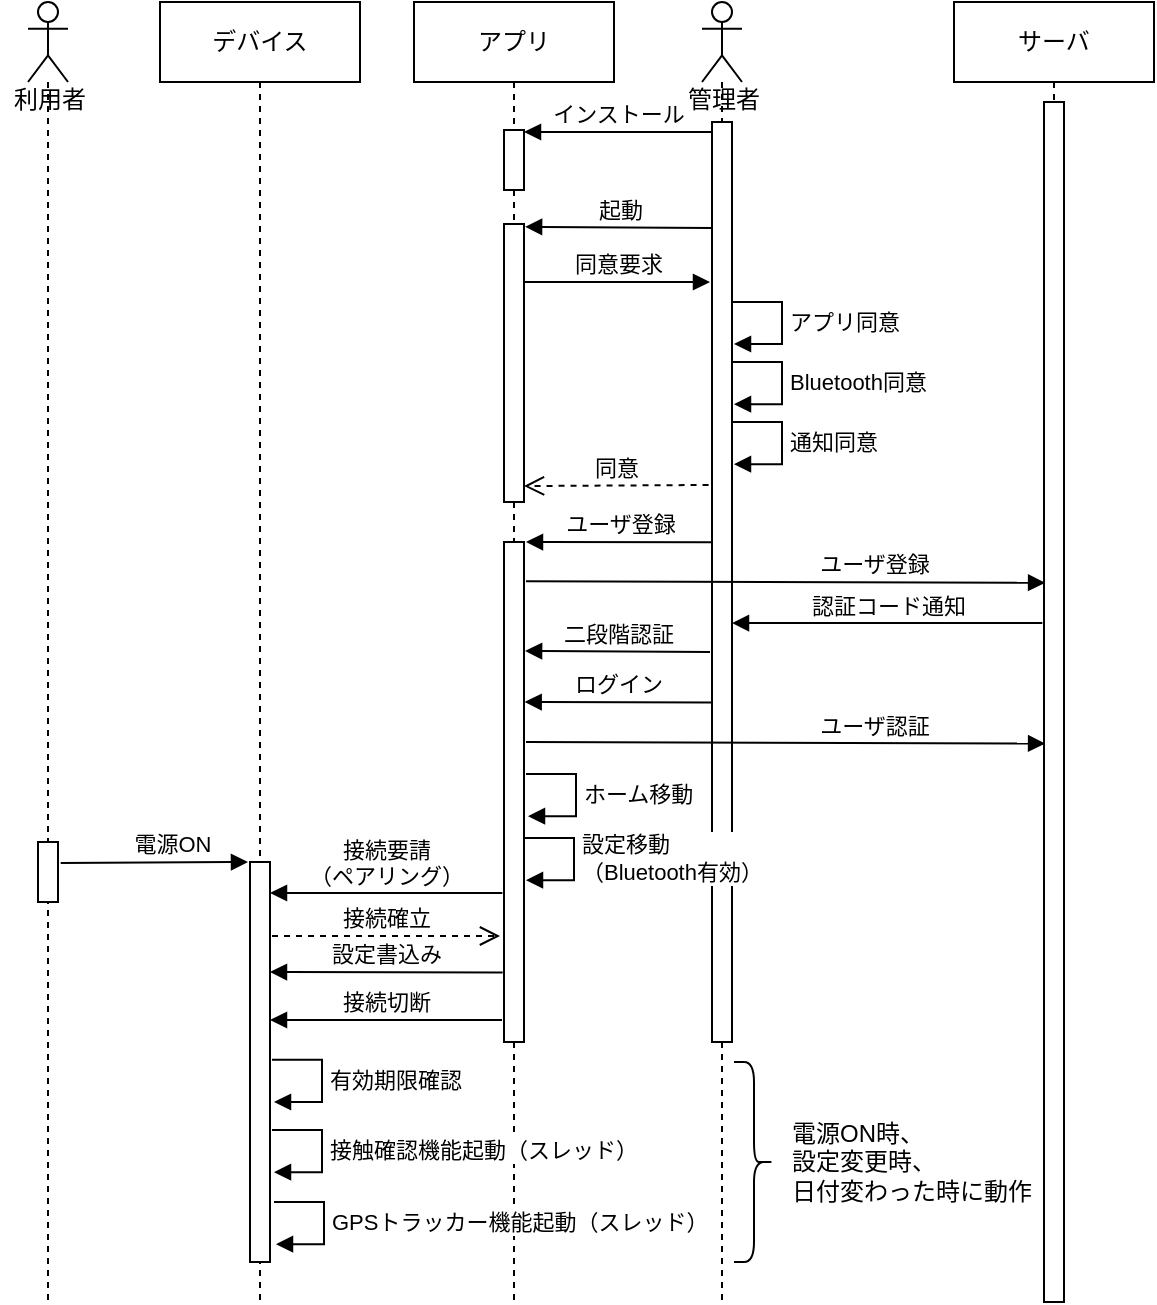 <mxfile version="13.10.0" type="embed">
    <diagram id="gWgZ1VXOxSpSqPL8LduL" name="ページ1">
        <mxGraphModel dx="1118" dy="790" grid="1" gridSize="10" guides="1" tooltips="1" connect="1" arrows="1" fold="1" page="1" pageScale="1" pageWidth="827" pageHeight="1169" math="0" shadow="0">
            <root>
                <mxCell id="0"/>
                <mxCell id="1" parent="0"/>
                <mxCell id="3" value="" style="shape=umlLifeline;participant=umlActor;perimeter=lifelinePerimeter;whiteSpace=wrap;html=1;container=1;collapsible=0;recursiveResize=0;verticalAlign=top;spacingTop=36;outlineConnect=0;flipH=0;fontStyle=4" parent="1" vertex="1">
                    <mxGeometry x="34" y="10" width="20" height="650" as="geometry"/>
                </mxCell>
                <mxCell id="40" value="" style="html=1;points=[];perimeter=orthogonalPerimeter;align=center;" parent="3" vertex="1">
                    <mxGeometry x="5" y="420" width="10" height="30" as="geometry"/>
                </mxCell>
                <mxCell id="5" value="デバイス" style="shape=umlLifeline;perimeter=lifelinePerimeter;whiteSpace=wrap;html=1;container=1;collapsible=0;recursiveResize=0;outlineConnect=0;flipH=0;" parent="1" vertex="1">
                    <mxGeometry x="100" y="10" width="100" height="650" as="geometry"/>
                </mxCell>
                <mxCell id="47" value="" style="html=1;points=[];perimeter=orthogonalPerimeter;align=center;" parent="5" vertex="1">
                    <mxGeometry x="45" y="430" width="10" height="200" as="geometry"/>
                </mxCell>
                <mxCell id="6" value="" style="shape=umlLifeline;participant=umlActor;perimeter=lifelinePerimeter;whiteSpace=wrap;html=1;container=1;collapsible=0;recursiveResize=0;verticalAlign=top;spacingTop=36;outlineConnect=0;flipH=0;" parent="1" vertex="1">
                    <mxGeometry x="371" y="10" width="20" height="650" as="geometry"/>
                </mxCell>
                <mxCell id="7" value="利用者" style="text;whiteSpace=wrap;html=1;align=center;" parent="1" vertex="1">
                    <mxGeometry x="20" y="45" width="50" height="30" as="geometry"/>
                </mxCell>
                <mxCell id="8" value="管理者" style="text;whiteSpace=wrap;html=1;align=center;" parent="1" vertex="1">
                    <mxGeometry x="357" y="45" width="50" height="30" as="geometry"/>
                </mxCell>
                <mxCell id="10" value="アプリ" style="shape=umlLifeline;perimeter=lifelinePerimeter;whiteSpace=wrap;html=1;container=1;collapsible=0;recursiveResize=0;outlineConnect=0;flipH=0;" parent="1" vertex="1">
                    <mxGeometry x="227" y="10" width="100" height="650" as="geometry"/>
                </mxCell>
                <mxCell id="11" value="" style="html=1;points=[];perimeter=orthogonalPerimeter;align=center;" parent="10" vertex="1">
                    <mxGeometry x="45" y="64" width="10" height="30" as="geometry"/>
                </mxCell>
                <mxCell id="15" value="" style="html=1;points=[];perimeter=orthogonalPerimeter;align=center;" parent="10" vertex="1">
                    <mxGeometry x="45" y="111" width="10" height="139" as="geometry"/>
                </mxCell>
                <mxCell id="30" value="" style="html=1;points=[];perimeter=orthogonalPerimeter;align=center;" parent="10" vertex="1">
                    <mxGeometry x="45" y="270" width="10" height="250" as="geometry"/>
                </mxCell>
                <mxCell id="14" value="" style="html=1;points=[];perimeter=orthogonalPerimeter;align=center;" parent="1" vertex="1">
                    <mxGeometry x="376" y="70" width="10" height="460" as="geometry"/>
                </mxCell>
                <mxCell id="12" value="インストール" style="html=1;verticalAlign=bottom;endArrow=block;" parent="1" target="11" edge="1">
                    <mxGeometry relative="1" as="geometry">
                        <mxPoint x="376" y="75" as="sourcePoint"/>
                        <mxPoint x="287" y="75" as="targetPoint"/>
                    </mxGeometry>
                </mxCell>
                <mxCell id="18" value="同意要求" style="html=1;verticalAlign=bottom;endArrow=block;" parent="1" edge="1">
                    <mxGeometry width="80" relative="1" as="geometry">
                        <mxPoint x="282" y="150" as="sourcePoint"/>
                        <mxPoint x="375" y="150" as="targetPoint"/>
                    </mxGeometry>
                </mxCell>
                <mxCell id="24" value="アプリ同意" style="edgeStyle=orthogonalEdgeStyle;html=1;align=left;spacingLeft=2;endArrow=block;rounded=0;" parent="1" edge="1">
                    <mxGeometry relative="1" as="geometry">
                        <mxPoint x="386" y="160" as="sourcePoint"/>
                        <Array as="points">
                            <mxPoint x="411" y="160"/>
                            <mxPoint x="411" y="181"/>
                        </Array>
                        <mxPoint x="387" y="181" as="targetPoint"/>
                    </mxGeometry>
                </mxCell>
                <mxCell id="25" value="Bluetooth同意" style="edgeStyle=orthogonalEdgeStyle;html=1;align=left;spacingLeft=2;endArrow=block;rounded=0;entryX=1.1;entryY=0.505;entryDx=0;entryDy=0;entryPerimeter=0;" parent="1" edge="1">
                    <mxGeometry relative="1" as="geometry">
                        <mxPoint x="386" y="190" as="sourcePoint"/>
                        <Array as="points">
                            <mxPoint x="411" y="190"/>
                            <mxPoint x="411" y="211"/>
                        </Array>
                        <mxPoint x="387" y="211.1" as="targetPoint"/>
                    </mxGeometry>
                </mxCell>
                <mxCell id="28" value="通知同意" style="edgeStyle=orthogonalEdgeStyle;html=1;align=left;spacingLeft=2;endArrow=block;rounded=0;entryX=1.1;entryY=0.505;entryDx=0;entryDy=0;entryPerimeter=0;" parent="1" edge="1">
                    <mxGeometry relative="1" as="geometry">
                        <mxPoint x="386" y="220" as="sourcePoint"/>
                        <Array as="points">
                            <mxPoint x="411" y="220"/>
                            <mxPoint x="411" y="241"/>
                        </Array>
                        <mxPoint x="387" y="241.1" as="targetPoint"/>
                    </mxGeometry>
                </mxCell>
                <mxCell id="29" value="同意" style="html=1;verticalAlign=bottom;endArrow=open;dashed=1;endSize=8;entryX=1;entryY=0.944;entryDx=0;entryDy=0;entryPerimeter=0;exitX=-0.172;exitY=0.438;exitDx=0;exitDy=0;exitPerimeter=0;" parent="1" edge="1">
                    <mxGeometry relative="1" as="geometry">
                        <mxPoint x="374.28" y="251.48" as="sourcePoint"/>
                        <mxPoint x="282" y="252.04" as="targetPoint"/>
                    </mxGeometry>
                </mxCell>
                <mxCell id="31" value="ユーザ登録" style="html=1;verticalAlign=bottom;endArrow=block;entryX=1.1;entryY=0.017;entryDx=0;entryDy=0;entryPerimeter=0;" parent="1" edge="1">
                    <mxGeometry width="80" relative="1" as="geometry">
                        <mxPoint x="376" y="280.09" as="sourcePoint"/>
                        <mxPoint x="283" y="280.0" as="targetPoint"/>
                    </mxGeometry>
                </mxCell>
                <mxCell id="32" value="二段階認証" style="html=1;verticalAlign=bottom;endArrow=block;entryX=1.055;entryY=0.194;entryDx=0;entryDy=0;entryPerimeter=0;" parent="1" edge="1">
                    <mxGeometry width="80" relative="1" as="geometry">
                        <mxPoint x="375" y="335" as="sourcePoint"/>
                        <mxPoint x="282.55" y="334.5" as="targetPoint"/>
                    </mxGeometry>
                </mxCell>
                <mxCell id="34" value="ログイン" style="html=1;verticalAlign=bottom;endArrow=block;exitX=-0.034;exitY=0.636;exitDx=0;exitDy=0;exitPerimeter=0;" parent="1" edge="1">
                    <mxGeometry width="80" relative="1" as="geometry">
                        <mxPoint x="376.0" y="360.28" as="sourcePoint"/>
                        <mxPoint x="282.34" y="360.0" as="targetPoint"/>
                    </mxGeometry>
                </mxCell>
                <mxCell id="38" value="ホーム移動" style="edgeStyle=orthogonalEdgeStyle;html=1;align=left;spacingLeft=2;endArrow=block;rounded=0;entryX=1.1;entryY=0.505;entryDx=0;entryDy=0;entryPerimeter=0;" parent="1" edge="1">
                    <mxGeometry relative="1" as="geometry">
                        <mxPoint x="283" y="396" as="sourcePoint"/>
                        <Array as="points">
                            <mxPoint x="308" y="396"/>
                            <mxPoint x="308" y="417"/>
                        </Array>
                        <mxPoint x="284" y="417.1" as="targetPoint"/>
                    </mxGeometry>
                </mxCell>
                <mxCell id="39" value="設定移動&lt;br&gt;（Bluetooth有効）" style="edgeStyle=orthogonalEdgeStyle;html=1;align=left;spacingLeft=2;endArrow=block;rounded=0;entryX=1.1;entryY=0.505;entryDx=0;entryDy=0;entryPerimeter=0;" parent="1" edge="1">
                    <mxGeometry relative="1" as="geometry">
                        <mxPoint x="282" y="428" as="sourcePoint"/>
                        <Array as="points">
                            <mxPoint x="307" y="428"/>
                            <mxPoint x="307" y="449"/>
                        </Array>
                        <mxPoint x="283" y="449.1" as="targetPoint"/>
                    </mxGeometry>
                </mxCell>
                <mxCell id="44" value="電源ON" style="html=1;verticalAlign=bottom;endArrow=block;entryX=-0.1;entryY=0;exitX=1.134;exitY=0.351;exitDx=0;exitDy=0;exitPerimeter=0;entryDx=0;entryDy=0;entryPerimeter=0;" parent="1" source="40" target="47" edge="1">
                    <mxGeometry x="0.197" relative="1" as="geometry">
                        <mxPoint x="40" y="440" as="sourcePoint"/>
                        <mxPoint as="offset"/>
                    </mxGeometry>
                </mxCell>
                <mxCell id="51" value="接続要請&lt;br&gt;（ペアリング）" style="html=1;verticalAlign=bottom;endArrow=block;exitX=-0.081;exitY=0.702;exitDx=0;exitDy=0;exitPerimeter=0;" parent="1" source="30" target="47" edge="1">
                    <mxGeometry width="80" relative="1" as="geometry">
                        <mxPoint x="267" y="455" as="sourcePoint"/>
                        <mxPoint x="177" y="430" as="targetPoint"/>
                    </mxGeometry>
                </mxCell>
                <mxCell id="52" value="接続確立" style="html=1;verticalAlign=bottom;endArrow=open;dashed=1;endSize=8;" parent="1" edge="1">
                    <mxGeometry relative="1" as="geometry">
                        <mxPoint x="156" y="477" as="sourcePoint"/>
                        <mxPoint x="270" y="477" as="targetPoint"/>
                    </mxGeometry>
                </mxCell>
                <mxCell id="53" value="設定書込み" style="html=1;verticalAlign=bottom;endArrow=block;exitX=-0.067;exitY=0.861;exitDx=0;exitDy=0;exitPerimeter=0;" parent="1" source="30" edge="1">
                    <mxGeometry width="80" relative="1" as="geometry">
                        <mxPoint x="250" y="495" as="sourcePoint"/>
                        <mxPoint x="155" y="495" as="targetPoint"/>
                    </mxGeometry>
                </mxCell>
                <mxCell id="54" value="接続切断" style="html=1;verticalAlign=bottom;endArrow=block;" parent="1" target="47" edge="1">
                    <mxGeometry width="80" relative="1" as="geometry">
                        <mxPoint x="271" y="519" as="sourcePoint"/>
                        <mxPoint x="143.93" y="520.0" as="targetPoint"/>
                    </mxGeometry>
                </mxCell>
                <mxCell id="55" value="有効期限確認" style="edgeStyle=orthogonalEdgeStyle;html=1;align=left;spacingLeft=2;endArrow=block;rounded=0;entryX=1.1;entryY=0.505;entryDx=0;entryDy=0;entryPerimeter=0;" parent="1" edge="1">
                    <mxGeometry relative="1" as="geometry">
                        <mxPoint x="156" y="538.9" as="sourcePoint"/>
                        <Array as="points">
                            <mxPoint x="181" y="538.9"/>
                            <mxPoint x="181" y="559.9"/>
                        </Array>
                        <mxPoint x="157" y="560.0" as="targetPoint"/>
                    </mxGeometry>
                </mxCell>
                <mxCell id="56" value="接触確認機能起動（スレッド）" style="edgeStyle=orthogonalEdgeStyle;html=1;align=left;spacingLeft=2;endArrow=block;rounded=0;entryX=1.1;entryY=0.505;entryDx=0;entryDy=0;entryPerimeter=0;" parent="1" edge="1">
                    <mxGeometry relative="1" as="geometry">
                        <mxPoint x="156" y="574.0" as="sourcePoint"/>
                        <Array as="points">
                            <mxPoint x="181" y="574"/>
                            <mxPoint x="181" y="595"/>
                        </Array>
                        <mxPoint x="157" y="595.1" as="targetPoint"/>
                    </mxGeometry>
                </mxCell>
                <mxCell id="16" value="起動" style="html=1;verticalAlign=bottom;endArrow=block;entryX=1.055;entryY=0.01;entryDx=0;entryDy=0;entryPerimeter=0;" parent="1" target="15" edge="1">
                    <mxGeometry relative="1" as="geometry">
                        <mxPoint x="376" y="123" as="sourcePoint"/>
                        <mxPoint x="287" y="123" as="targetPoint"/>
                    </mxGeometry>
                </mxCell>
                <mxCell id="62" value="サーバ" style="shape=umlLifeline;perimeter=lifelinePerimeter;whiteSpace=wrap;html=1;container=1;collapsible=0;recursiveResize=0;outlineConnect=0;flipH=0;" parent="1" vertex="1">
                    <mxGeometry x="497" y="10" width="100" height="650" as="geometry"/>
                </mxCell>
                <mxCell id="63" value="" style="html=1;points=[];perimeter=orthogonalPerimeter;align=center;" parent="62" vertex="1">
                    <mxGeometry x="45" y="50" width="10" height="600" as="geometry"/>
                </mxCell>
                <mxCell id="66" value="ユーザ登録" style="html=1;verticalAlign=bottom;endArrow=block;entryX=0.055;entryY=0.465;entryDx=0;entryDy=0;entryPerimeter=0;" parent="1" edge="1">
                    <mxGeometry x="0.341" width="80" relative="1" as="geometry">
                        <mxPoint x="283" y="299.62" as="sourcePoint"/>
                        <mxPoint x="542.55" y="300.37" as="targetPoint"/>
                        <mxPoint as="offset"/>
                    </mxGeometry>
                </mxCell>
                <mxCell id="70" value="認証コード通知" style="html=1;verticalAlign=bottom;endArrow=block;exitX=-0.083;exitY=0.501;exitDx=0;exitDy=0;exitPerimeter=0;" parent="1" edge="1">
                    <mxGeometry width="80" relative="1" as="geometry">
                        <mxPoint x="541.17" y="320.55" as="sourcePoint"/>
                        <mxPoint x="386" y="320.55" as="targetPoint"/>
                    </mxGeometry>
                </mxCell>
                <mxCell id="72" value="ユーザ認証" style="html=1;verticalAlign=bottom;endArrow=block;entryX=0.055;entryY=0.465;entryDx=0;entryDy=0;entryPerimeter=0;" parent="1" edge="1">
                    <mxGeometry x="0.341" width="80" relative="1" as="geometry">
                        <mxPoint x="283" y="380" as="sourcePoint"/>
                        <mxPoint x="542.55" y="380.75" as="targetPoint"/>
                        <mxPoint as="offset"/>
                    </mxGeometry>
                </mxCell>
                <mxCell id="73" value="GPSトラッカー機能起動（スレッド）" style="edgeStyle=orthogonalEdgeStyle;html=1;align=left;spacingLeft=2;endArrow=block;rounded=0;entryX=1.1;entryY=0.505;entryDx=0;entryDy=0;entryPerimeter=0;" parent="1" edge="1">
                    <mxGeometry relative="1" as="geometry">
                        <mxPoint x="157" y="610" as="sourcePoint"/>
                        <Array as="points">
                            <mxPoint x="182" y="610"/>
                            <mxPoint x="182" y="631"/>
                        </Array>
                        <mxPoint x="158" y="631.1" as="targetPoint"/>
                    </mxGeometry>
                </mxCell>
                <mxCell id="74" value="" style="shape=curlyBracket;whiteSpace=wrap;html=1;rounded=1;direction=west;" vertex="1" parent="1">
                    <mxGeometry x="387" y="540" width="20" height="100" as="geometry"/>
                </mxCell>
                <mxCell id="75" value="電源ON時、&lt;br&gt;設定変更時、&lt;br&gt;日付変わった時に動作" style="text;whiteSpace=wrap;html=1;verticalAlign=middle;" vertex="1" parent="1">
                    <mxGeometry x="414" y="569.5" width="130" height="41" as="geometry"/>
                </mxCell>
            </root>
        </mxGraphModel>
    </diagram>
</mxfile>